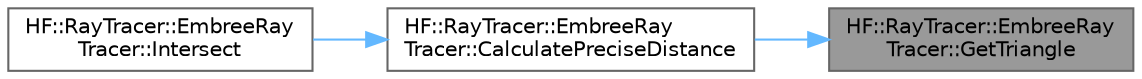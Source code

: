 digraph "HF::RayTracer::EmbreeRayTracer::GetTriangle"
{
 // LATEX_PDF_SIZE
  bgcolor="transparent";
  edge [fontname=Helvetica,fontsize=10,labelfontname=Helvetica,labelfontsize=10];
  node [fontname=Helvetica,fontsize=10,shape=box,height=0.2,width=0.4];
  rankdir="RL";
  Node1 [label="HF::RayTracer::EmbreeRay\lTracer::GetTriangle",height=0.2,width=0.4,color="gray40", fillcolor="grey60", style="filled", fontcolor="black",tooltip="Get the vertices for a specific triangle in a mesh."];
  Node1 -> Node2 [dir="back",color="steelblue1",style="solid"];
  Node2 [label="HF::RayTracer::EmbreeRay\lTracer::CalculatePreciseDistance",height=0.2,width=0.4,color="grey40", fillcolor="white", style="filled",URL="$a01411.html#a28032c693ac330c5b11bc2a877b04c75",tooltip="Calculate the distance from origin to the point of intersection using an algorithm with higher precis..."];
  Node2 -> Node3 [dir="back",color="steelblue1",style="solid"];
  Node3 [label="HF::RayTracer::EmbreeRay\lTracer::Intersect",height=0.2,width=0.4,color="grey40", fillcolor="white", style="filled",URL="$a01411.html#af37604ed6d68c27bb9224afd795cab18",tooltip="Cast a ray from origin in direction."];
}

